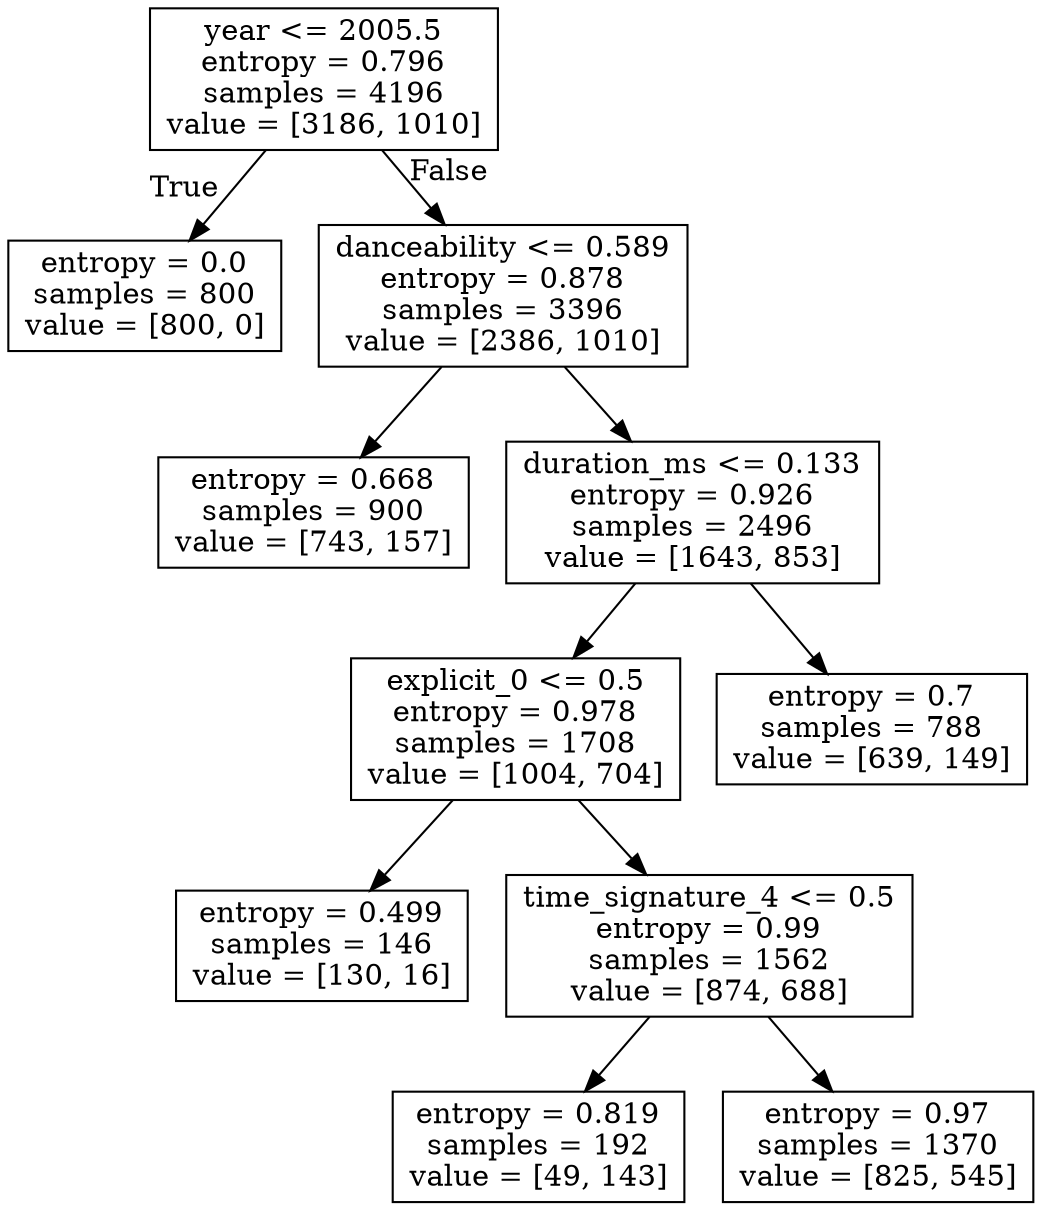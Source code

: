 digraph Tree {
node [shape=box] ;
0 [label="year <= 2005.5\nentropy = 0.796\nsamples = 4196\nvalue = [3186, 1010]"] ;
1 [label="entropy = 0.0\nsamples = 800\nvalue = [800, 0]"] ;
0 -> 1 [labeldistance=2.5, labelangle=45, headlabel="True"] ;
2 [label="danceability <= 0.589\nentropy = 0.878\nsamples = 3396\nvalue = [2386, 1010]"] ;
0 -> 2 [labeldistance=2.5, labelangle=-45, headlabel="False"] ;
3 [label="entropy = 0.668\nsamples = 900\nvalue = [743, 157]"] ;
2 -> 3 ;
4 [label="duration_ms <= 0.133\nentropy = 0.926\nsamples = 2496\nvalue = [1643, 853]"] ;
2 -> 4 ;
5 [label="explicit_0 <= 0.5\nentropy = 0.978\nsamples = 1708\nvalue = [1004, 704]"] ;
4 -> 5 ;
6 [label="entropy = 0.499\nsamples = 146\nvalue = [130, 16]"] ;
5 -> 6 ;
7 [label="time_signature_4 <= 0.5\nentropy = 0.99\nsamples = 1562\nvalue = [874, 688]"] ;
5 -> 7 ;
8 [label="entropy = 0.819\nsamples = 192\nvalue = [49, 143]"] ;
7 -> 8 ;
9 [label="entropy = 0.97\nsamples = 1370\nvalue = [825, 545]"] ;
7 -> 9 ;
10 [label="entropy = 0.7\nsamples = 788\nvalue = [639, 149]"] ;
4 -> 10 ;
}
